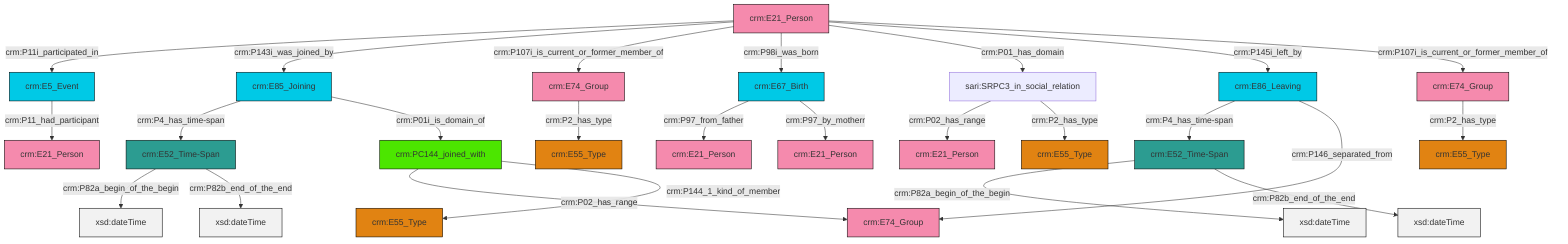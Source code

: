 graph TD
classDef Literal fill:#f2f2f2,stroke:#000000;
classDef CRM_Entity fill:#FFFFFF,stroke:#000000;
classDef Temporal_Entity fill:#00C9E6, stroke:#000000;
classDef Type fill:#E18312, stroke:#000000;
classDef Time-Span fill:#2C9C91, stroke:#000000;
classDef Appellation fill:#FFEB7F, stroke:#000000;
classDef Place fill:#008836, stroke:#000000;
classDef Persistent_Item fill:#B266B2, stroke:#000000;
classDef Conceptual_Object fill:#FFD700, stroke:#000000;
classDef Physical_Thing fill:#D2B48C, stroke:#000000;
classDef Actor fill:#f58aad, stroke:#000000;
classDef PC_Classes fill:#4ce600, stroke:#000000;
classDef Multi fill:#cccccc,stroke:#000000;

2["crm:PC144_joined_with"]:::PC_Classes -->|crm:P02_has_range| 3["crm:E74_Group"]:::Actor
2["crm:PC144_joined_with"]:::PC_Classes -->|crm:P144_1_kind_of_member| 4["crm:E55_Type"]:::Type
7["crm:E74_Group"]:::Actor -->|crm:P2_has_type| 8["crm:E55_Type"]:::Type
11["crm:E85_Joining"]:::Temporal_Entity -->|crm:P4_has_time-span| 12["crm:E52_Time-Span"]:::Time-Span
0["crm:E21_Person"]:::Actor -->|crm:P11i_participated_in| 18["crm:E5_Event"]:::Temporal_Entity
11["crm:E85_Joining"]:::Temporal_Entity -->|crm:P01i_is_domain_of| 2["crm:PC144_joined_with"]:::PC_Classes
12["crm:E52_Time-Span"]:::Time-Span -->|crm:P82a_begin_of_the_begin| 21[xsd:dateTime]:::Literal
0["crm:E21_Person"]:::Actor -->|crm:P143i_was_joined_by| 11["crm:E85_Joining"]:::Temporal_Entity
16["crm:E52_Time-Span"]:::Time-Span -->|crm:P82a_begin_of_the_begin| 24[xsd:dateTime]:::Literal
22["crm:E74_Group"]:::Actor -->|crm:P2_has_type| 26["crm:E55_Type"]:::Type
27["sari:SRPC3_in_social_relation"]:::Default -->|crm:P02_has_range| 31["crm:E21_Person"]:::Actor
33["crm:E67_Birth"]:::Temporal_Entity -->|crm:P97_from_father| 9["crm:E21_Person"]:::Actor
5["crm:E86_Leaving"]:::Temporal_Entity -->|crm:P4_has_time-span| 16["crm:E52_Time-Span"]:::Time-Span
0["crm:E21_Person"]:::Actor -->|crm:P107i_is_current_or_former_member_of| 7["crm:E74_Group"]:::Actor
0["crm:E21_Person"]:::Actor -->|crm:P98i_was_born| 33["crm:E67_Birth"]:::Temporal_Entity
12["crm:E52_Time-Span"]:::Time-Span -->|crm:P82b_end_of_the_end| 39[xsd:dateTime]:::Literal
33["crm:E67_Birth"]:::Temporal_Entity -->|crm:P97_by_motherr| 29["crm:E21_Person"]:::Actor
0["crm:E21_Person"]:::Actor -->|crm:P01_has_domain| 27["sari:SRPC3_in_social_relation"]:::Default
27["sari:SRPC3_in_social_relation"]:::Default -->|crm:P2_has_type| 19["crm:E55_Type"]:::Type
18["crm:E5_Event"]:::Temporal_Entity -->|crm:P11_had_participant| 34["crm:E21_Person"]:::Actor
16["crm:E52_Time-Span"]:::Time-Span -->|crm:P82b_end_of_the_end| 42[xsd:dateTime]:::Literal
0["crm:E21_Person"]:::Actor -->|crm:P145i_left_by| 5["crm:E86_Leaving"]:::Temporal_Entity
5["crm:E86_Leaving"]:::Temporal_Entity -->|crm:P146_separated_from| 3["crm:E74_Group"]:::Actor
0["crm:E21_Person"]:::Actor -->|crm:P107i_is_current_or_former_member_of| 22["crm:E74_Group"]:::Actor
